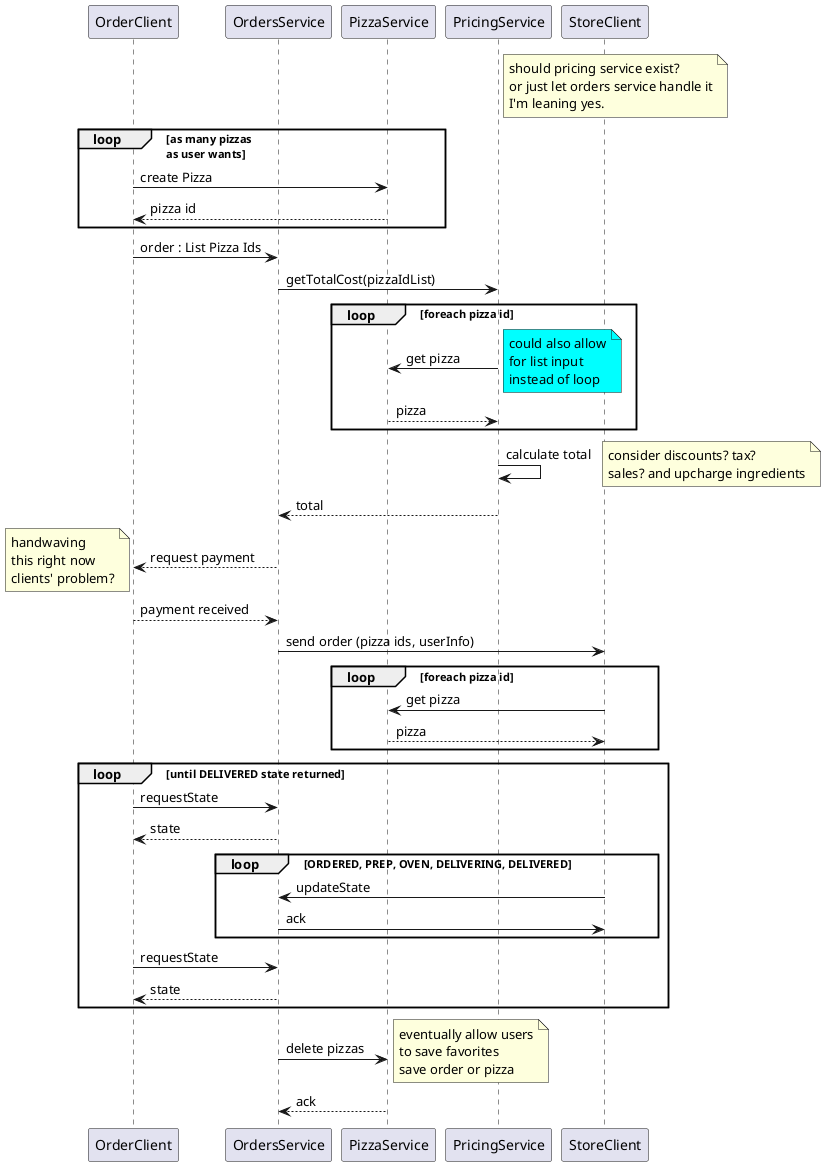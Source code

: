 @startuml

participant OrderClient
participant OrdersService
participant PizzaService
participant PricingService
note right of PricingService
  should pricing service exist?
  or just let orders service handle it
  I'm leaning yes.
end note
loop as many pizzas\nas user wants
OrderClient -> PizzaService : create Pizza
OrderClient <-- PizzaService : pizza id
end loop

OrderClient -> OrdersService : order : List Pizza Ids

OrdersService -> PricingService : getTotalCost(pizzaIdList)
loop foreach pizza id
  PizzaService <- PricingService : get pizza
  note right #aqua
    could also allow
    for list input
    instead of loop
  end note
  PizzaService --> PricingService : pizza
end loop
PricingService -> PricingService : calculate total
note right
  consider discounts? tax?
  sales? and upcharge ingredients
end note
OrdersService <-- PricingService : total

OrderClient <-- OrdersService : request payment
note left: handwaving\nthis right now\nclients' problem?
OrderClient --> OrdersService : payment received

OrdersService -> StoreClient : send order (pizza ids, userInfo)
loop foreach pizza id
  PizzaService <- StoreClient : get pizza
  PizzaService --> StoreClient : pizza
end loop
loop until DELIVERED state returned
  OrderClient -> OrdersService : requestState
  OrderClient <-- OrdersService : state
  loop ORDERED, PREP, OVEN, DELIVERING, DELIVERED
    OrdersService <- StoreClient : updateState
    OrdersService -> StoreClient : ack
  end loop
  OrderClient -> OrdersService : requestState
  OrderClient <-- OrdersService : state
end loop

OrdersService -> PizzaService : delete pizzas
note right
  eventually allow users
  to save favorites
  save order or pizza
end note
OrdersService <-- PizzaService : ack

@enduml

The biggest glaring issue with this design is there will
absolutely be a lot of duplicate pizzas in the Pizza DB.
If users start persisting favorite orders, then pizza DB needs
to be able to 'reuse' pizzas that are the same across multiple
users/orders.

TODO Only supports ordering pizzas, doesn't support drinks